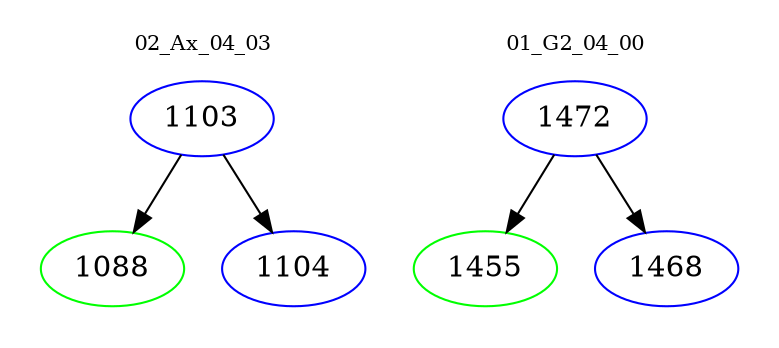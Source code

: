 digraph{
subgraph cluster_0 {
color = white
label = "02_Ax_04_03";
fontsize=10;
T0_1103 [label="1103", color="blue"]
T0_1103 -> T0_1088 [color="black"]
T0_1088 [label="1088", color="green"]
T0_1103 -> T0_1104 [color="black"]
T0_1104 [label="1104", color="blue"]
}
subgraph cluster_1 {
color = white
label = "01_G2_04_00";
fontsize=10;
T1_1472 [label="1472", color="blue"]
T1_1472 -> T1_1455 [color="black"]
T1_1455 [label="1455", color="green"]
T1_1472 -> T1_1468 [color="black"]
T1_1468 [label="1468", color="blue"]
}
}
